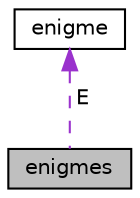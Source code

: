 digraph "enigmes"
{
  edge [fontname="Helvetica",fontsize="10",labelfontname="Helvetica",labelfontsize="10"];
  node [fontname="Helvetica",fontsize="10",shape=record];
  Node1 [label="enigmes",height=0.2,width=0.4,color="black", fillcolor="grey75", style="filled", fontcolor="black"];
  Node2 -> Node1 [dir="back",color="darkorchid3",fontsize="10",style="dashed",label=" E" ,fontname="Helvetica"];
  Node2 [label="enigme",height=0.2,width=0.4,color="black", fillcolor="white", style="filled",URL="$structenigme.html"];
}
